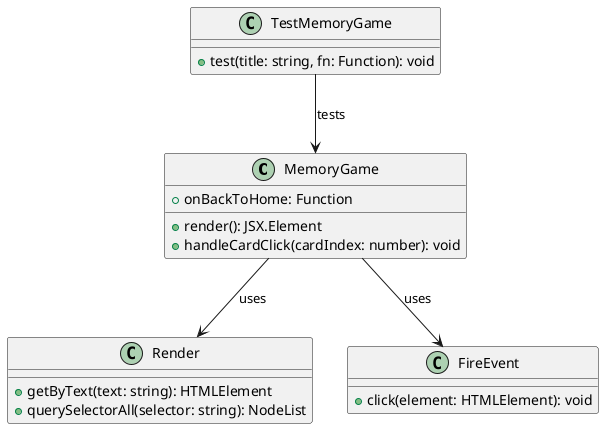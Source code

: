 
@startuml
class MemoryGame {
    +onBackToHome: Function
    +render(): JSX.Element
    +handleCardClick(cardIndex: number): void
}

class TestMemoryGame {
    +test(title: string, fn: Function): void
}

class Render {
    +getByText(text: string): HTMLElement
    +querySelectorAll(selector: string): NodeList
}

class FireEvent {
    +click(element: HTMLElement): void
}

MemoryGame --> Render : uses
MemoryGame --> FireEvent : uses
TestMemoryGame --> MemoryGame : tests
@enduml
